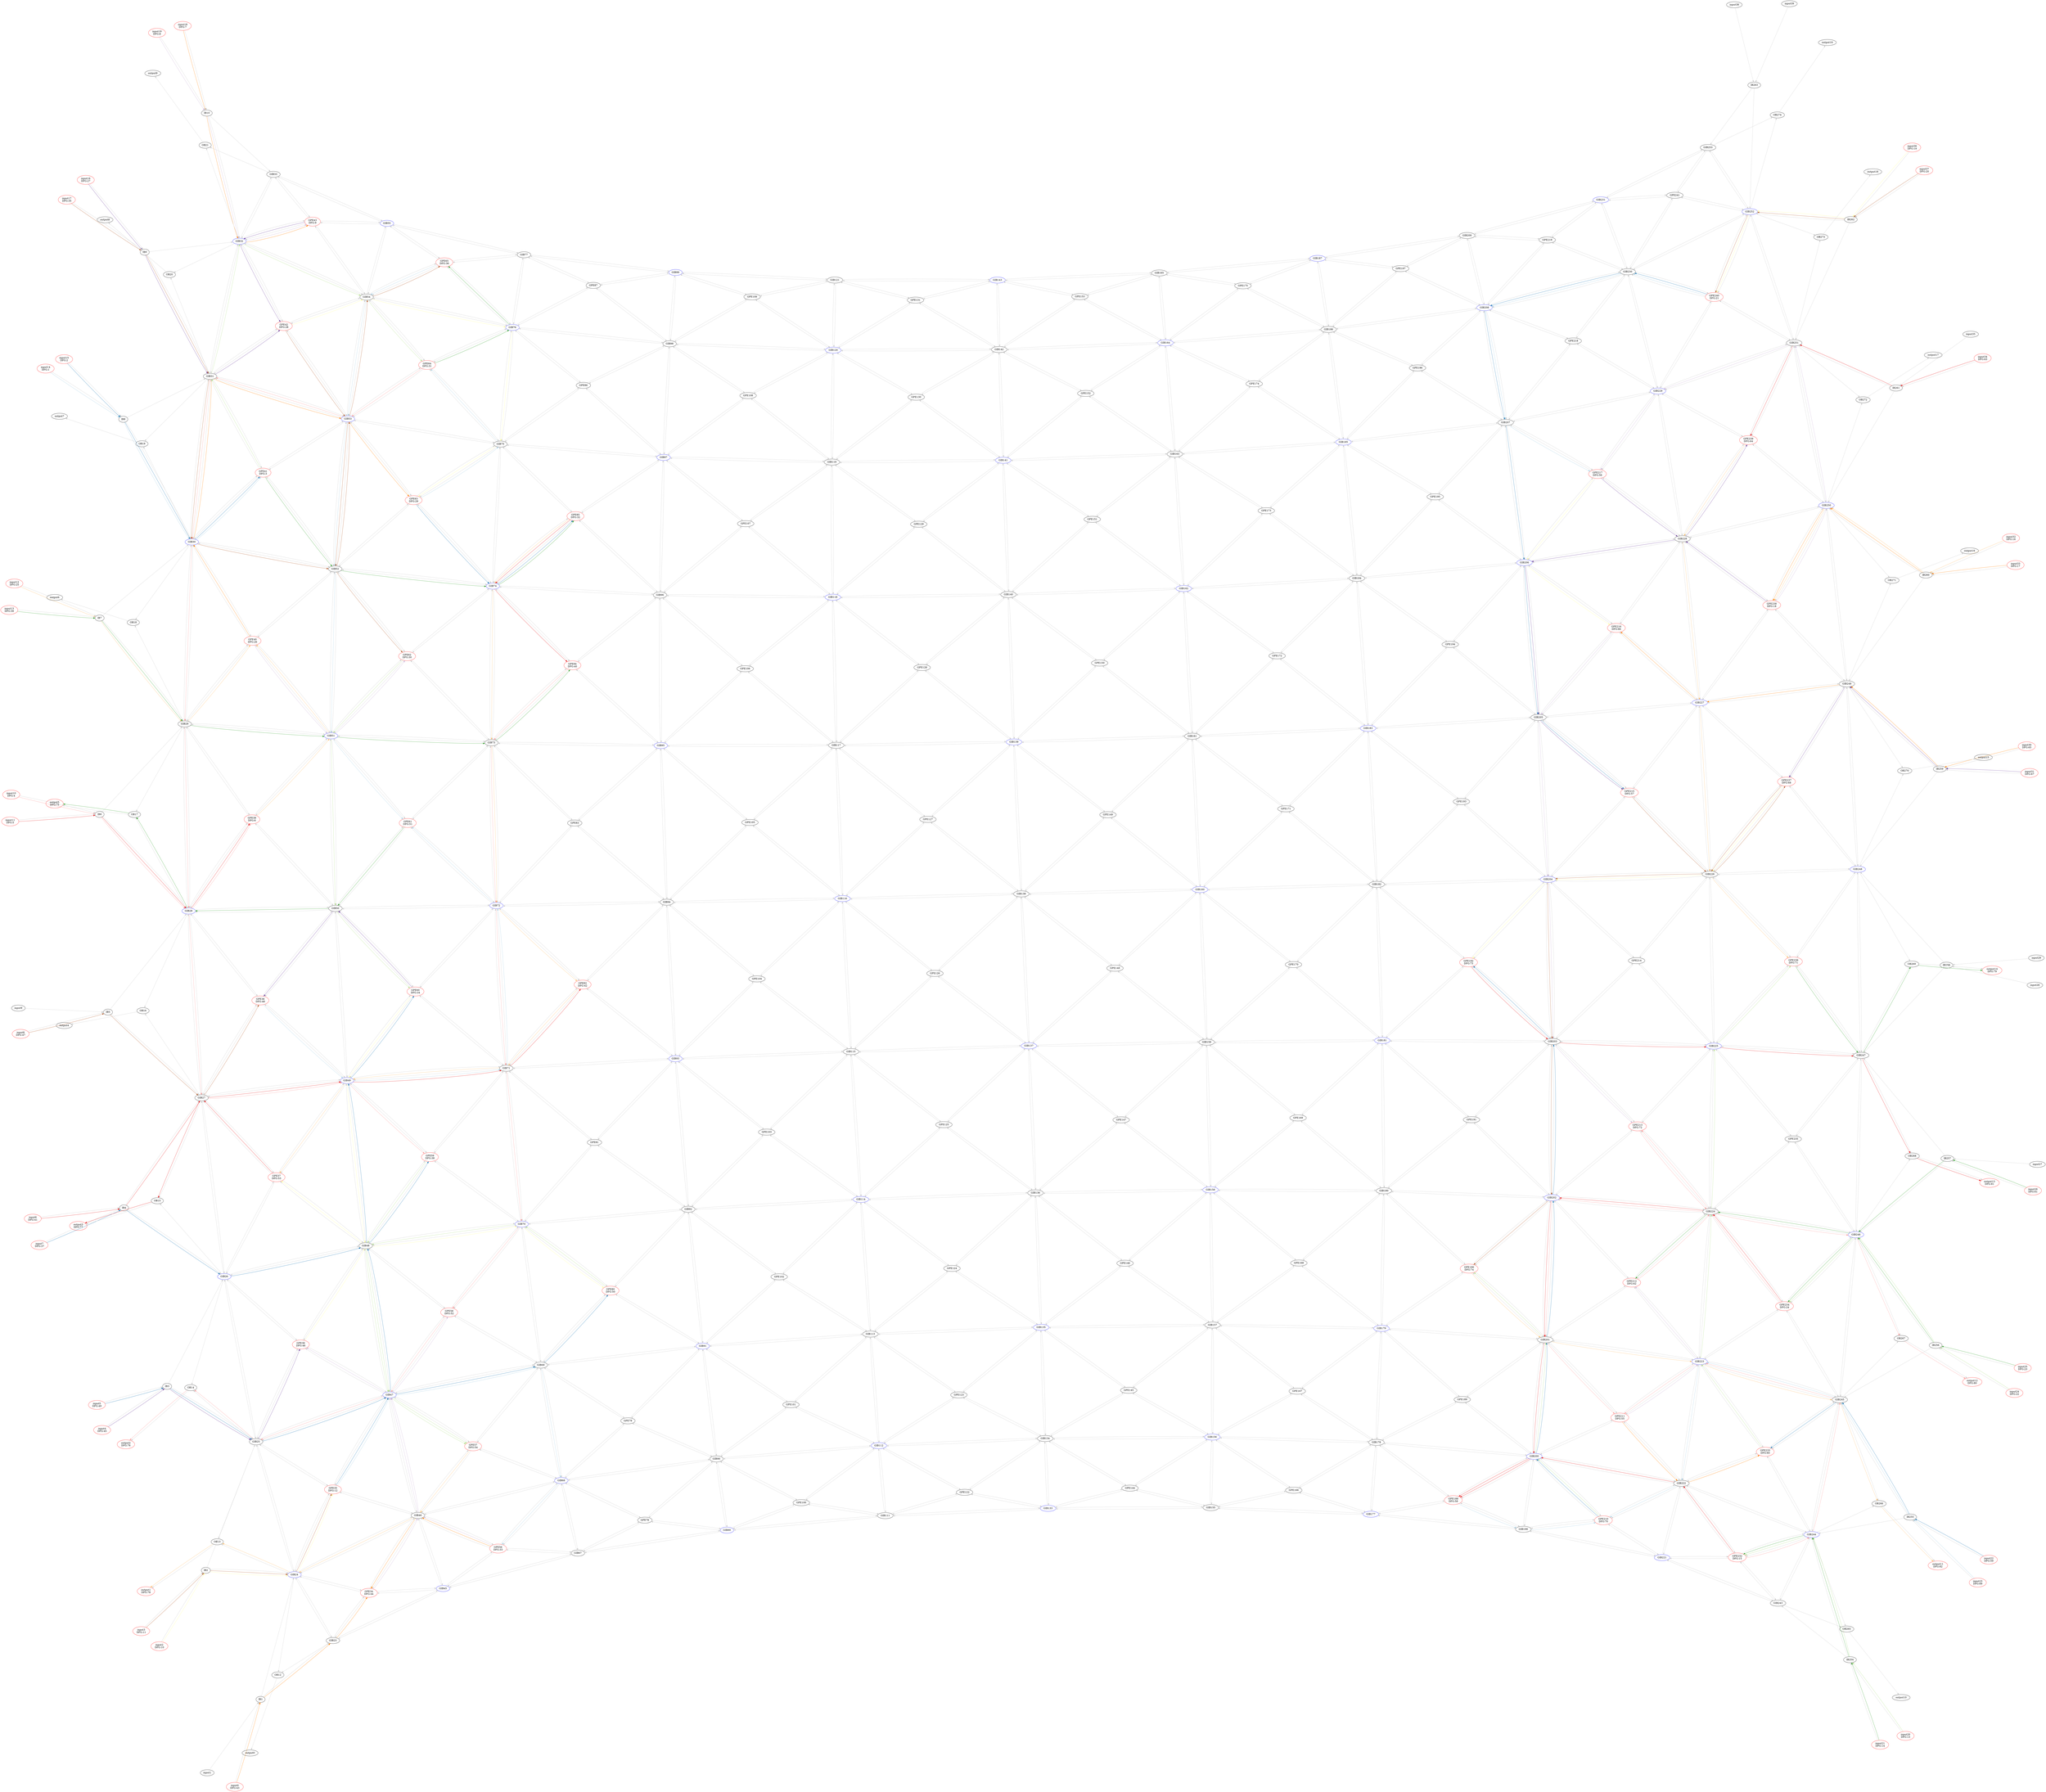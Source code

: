 Digraph G {
layout = sfdp;
overlap = scale;
input14[label = "input14\nDFG:1", color = red];
input15[label = "input15\nDFG:2", color = red];
input10[label = "input10\nDFG:4", color = red];
input11[label = "input11\nDFG:5", color = red];
input18[label = "input18\nDFG:7", color = red];
input19[label = "input19\nDFG:8", color = red];
input2[label = "input2\nDFG:10", color = red];
input3[label = "input3\nDFG:11", color = red];
input20[label = "input20\nDFG:13", color = red];
input21[label = "input21\nDFG:14", color = red];
input32[label = "input32\nDFG:16", color = red];
input33[label = "input33\nDFG:17", color = red];
input36[label = "input36\nDFG:19", color = red];
input37[label = "input37\nDFG:20", color = red];
input24[label = "input24\nDFG:22", color = red];
input25[label = "input25\nDFG:23", color = red];
input12[label = "input12\nDFG:25", color = red];
input16[label = "input16\nDFG:27", color = red];
input17[label = "input17\nDFG:35", color = red];
input7[label = "input7\nDFG:37", color = red];
input13[label = "input13\nDFG:39", color = red];
input6[label = "input6\nDFG:41", color = red];
input0[label = "input0\nDFG:43", color = red];
input4[label = "input4\nDFG:45", color = red];
input8[label = "input8\nDFG:47", color = red];
input5[label = "input5\nDFG:49", color = red];
input22[label = "input22\nDFG:59", color = red];
input26[label = "input26\nDFG:61", color = red];
input34[label = "input34\nDFG:63", color = red];
input30[label = "input30\nDFG:65", color = red];
input31[label = "input31\nDFG:67", color = red];
input23[label = "input23\nDFG:69", color = red];
input1;
input9;
input27;
input28;
input29;
input35;
input38;
input39;
output5[label = "output5\nDFG:75", color = red];
output2[label = "output2\nDFG:76", color = red];
output3[label = "output3\nDFG:77", color = red];
output1[label = "output1\nDFG:78", color = red];
output14[label = "output14\nDFG:79", color = red];
output12[label = "output12\nDFG:80", color = red];
output13[label = "output13\nDFG:81", color = red];
output11[label = "output11\nDFG:82", color = red];
output0;
OB12->output0[color = gray80];
OB13->output1[color = gray80];
OB14->output2[color = gray80];
OB15->output3[color = gray80];
output4;
OB16->output4[color = gray80];
OB17->output5[color = gray80];
output6;
OB18->output6[color = gray80];
output7;
OB19->output7[color = gray80];
output8;
OB20->output8[color = gray80];
output9;
OB21->output9[color = gray80];
output10;
OB265->output10[color = gray80];
OB266->output11[color = gray80];
OB267->output12[color = gray80];
OB268->output13[color = gray80];
OB269->output14[color = gray80];
output15;
OB270->output15[color = gray80];
output16;
OB271->output16[color = gray80];
output17;
OB272->output17[color = gray80];
output18;
OB273->output18[color = gray80];
output19;
OB274->output19[color = gray80];
IB1[label = "IB1", color = black];
input0->IB1[color = gray80];
input1->IB1[color = gray80];
IB2[label = "IB2", color = black];
input2->IB2[color = gray80];
input3->IB2[color = gray80];
IB3[label = "IB3", color = black];
input4->IB3[color = gray80];
input5->IB3[color = gray80];
IB4[label = "IB4", color = black];
input6->IB4[color = gray80];
input7->IB4[color = gray80];
IB5[label = "IB5", color = black];
input8->IB5[color = gray80];
input9->IB5[color = gray80];
IB6[label = "IB6", color = black];
input10->IB6[color = gray80];
input11->IB6[color = gray80];
IB7[label = "IB7", color = black];
input12->IB7[color = gray80];
input13->IB7[color = gray80];
IB8[label = "IB8", color = black];
input14->IB8[color = gray80];
input15->IB8[color = gray80];
IB9[label = "IB9", color = black];
input16->IB9[color = gray80];
input17->IB9[color = gray80];
IB10[label = "IB10", color = black];
input18->IB10[color = gray80];
input19->IB10[color = gray80];
OB12[label = "OB12", color = black];
GIB23->OB12[color = gray80];
GIB24->OB12[color = gray80];
OB13[label = "OB13", color = black];
GIB24->OB13[color = gray80];
GIB25->OB13[color = gray80];
OB14[label = "OB14", color = black];
GIB25->OB14[color = gray80];
GIB26->OB14[color = gray80];
OB15[label = "OB15", color = black];
GIB26->OB15[color = gray80];
GIB27->OB15[color = gray80];
OB16[label = "OB16", color = black];
GIB27->OB16[color = gray80];
GIB28->OB16[color = gray80];
OB17[label = "OB17", color = black];
GIB28->OB17[color = gray80];
GIB29->OB17[color = gray80];
OB18[label = "OB18", color = black];
GIB29->OB18[color = gray80];
GIB30->OB18[color = gray80];
OB19[label = "OB19", color = black];
GIB30->OB19[color = gray80];
GIB31->OB19[color = gray80];
OB20[label = "OB20", color = black];
GIB31->OB20[color = gray80];
GIB32->OB20[color = gray80];
OB21[label = "OB21", color = black];
GIB32->OB21[color = gray80];
GIB33->OB21[color = gray80];
GIB23[label = "GIB23", color = black];
IB1->GIB23[color = gray80];
GIB24->GIB23[color = gray80];
GPE34->GIB23[color = gray80];
GIB45->GIB23[color = gray80];
GIB24[label = "GIB24", color = blue];
IB1->GIB24[color = gray80];
IB2->GIB24[color = gray80];
GIB23->GIB24[color = gray80];
GIB25->GIB24[color = gray80];
GPE34->GIB24[color = gray80];
GPE35->GIB24[color = gray80];
GIB46->GIB24[color = gray80];
GIB25[label = "GIB25", color = black];
IB2->GIB25[color = gray80];
IB3->GIB25[color = gray80];
GIB24->GIB25[color = gray80];
GIB26->GIB25[color = gray80];
GPE35->GIB25[color = gray80];
GPE36->GIB25[color = gray80];
GIB47->GIB25[color = gray80];
GIB26[label = "GIB26", color = blue];
IB3->GIB26[color = gray80];
IB4->GIB26[color = gray80];
GIB25->GIB26[color = gray80];
GIB27->GIB26[color = gray80];
GPE36->GIB26[color = gray80];
GPE37->GIB26[color = gray80];
GIB48->GIB26[color = gray80];
GIB27[label = "GIB27", color = black];
IB4->GIB27[color = gray80];
IB5->GIB27[color = gray80];
GIB26->GIB27[color = gray80];
GIB28->GIB27[color = gray80];
GPE37->GIB27[color = gray80];
GPE38->GIB27[color = gray80];
GIB49->GIB27[color = gray80];
GIB28[label = "GIB28", color = blue];
IB5->GIB28[color = gray80];
IB6->GIB28[color = gray80];
GIB27->GIB28[color = gray80];
GIB29->GIB28[color = gray80];
GPE38->GIB28[color = gray80];
GPE39->GIB28[color = gray80];
GIB50->GIB28[color = gray80];
GIB29[label = "GIB29", color = black];
IB6->GIB29[color = gray80];
IB7->GIB29[color = gray80];
GIB28->GIB29[color = gray80];
GIB30->GIB29[color = gray80];
GPE39->GIB29[color = gray80];
GPE40->GIB29[color = gray80];
GIB51->GIB29[color = gray80];
GIB30[label = "GIB30", color = blue];
IB7->GIB30[color = gray80];
IB8->GIB30[color = gray80];
GIB29->GIB30[color = gray80];
GIB31->GIB30[color = gray80];
GPE40->GIB30[color = gray80];
GPE41->GIB30[color = gray80];
GIB52->GIB30[color = gray80];
GIB31[label = "GIB31", color = black];
IB8->GIB31[color = gray80];
IB9->GIB31[color = gray80];
GIB30->GIB31[color = gray80];
GIB32->GIB31[color = gray80];
GPE41->GIB31[color = gray80];
GPE42->GIB31[color = gray80];
GIB53->GIB31[color = gray80];
GIB32[label = "GIB32", color = blue];
IB9->GIB32[color = gray80];
IB10->GIB32[color = gray80];
GIB31->GIB32[color = gray80];
GIB33->GIB32[color = gray80];
GPE42->GIB32[color = gray80];
GPE43->GIB32[color = gray80];
GIB54->GIB32[color = gray80];
GIB33[label = "GIB33", color = black];
IB10->GIB33[color = gray80];
GIB32->GIB33[color = gray80];
GPE43->GIB33[color = gray80];
GIB55->GIB33[color = gray80];
GPE34[label = "GPE34\nDFG:44", color = red];
GIB23->GPE34[color = gray80];
GIB24->GPE34[color = gray80];
GIB45->GPE34[color = gray80];
GIB46->GPE34[color = gray80];
GPE35[label = "GPE35\nDFG:12", color = red];
GIB24->GPE35[color = gray80];
GIB25->GPE35[color = gray80];
GIB46->GPE35[color = gray80];
GIB47->GPE35[color = gray80];
GPE36[label = "GPE36\nDFG:46", color = red];
GIB25->GPE36[color = gray80];
GIB26->GPE36[color = gray80];
GIB47->GPE36[color = gray80];
GIB48->GPE36[color = gray80];
GPE37[label = "GPE37\nDFG:53", color = red];
GIB26->GPE37[color = gray80];
GIB27->GPE37[color = gray80];
GIB48->GPE37[color = gray80];
GIB49->GPE37[color = gray80];
GPE38[label = "GPE38\nDFG:48", color = red];
GIB27->GPE38[color = gray80];
GIB28->GPE38[color = gray80];
GIB49->GPE38[color = gray80];
GIB50->GPE38[color = gray80];
GPE39[label = "GPE39\nDFG:6", color = red];
GIB28->GPE39[color = gray80];
GIB29->GPE39[color = gray80];
GIB50->GPE39[color = gray80];
GIB51->GPE39[color = gray80];
GPE40[label = "GPE40\nDFG:26", color = red];
GIB29->GPE40[color = gray80];
GIB30->GPE40[color = gray80];
GIB51->GPE40[color = gray80];
GIB52->GPE40[color = gray80];
GPE41[label = "GPE41\nDFG:3", color = red];
GIB30->GPE41[color = gray80];
GIB31->GPE41[color = gray80];
GIB52->GPE41[color = gray80];
GIB53->GPE41[color = gray80];
GPE42[label = "GPE42\nDFG:28", color = red];
GIB31->GPE42[color = gray80];
GIB32->GPE42[color = gray80];
GIB53->GPE42[color = gray80];
GIB54->GPE42[color = gray80];
GPE43[label = "GPE43\nDFG:9", color = red];
GIB32->GPE43[color = gray80];
GIB33->GPE43[color = gray80];
GIB54->GPE43[color = gray80];
GIB55->GPE43[color = gray80];
GIB45[label = "GIB45", color = blue];
GIB23->GIB45[color = gray80];
GPE34->GIB45[color = gray80];
GIB46->GIB45[color = gray80];
GPE56->GIB45[color = gray80];
GIB67->GIB45[color = gray80];
GIB46[label = "GIB46", color = black];
GIB24->GIB46[color = gray80];
GPE34->GIB46[color = gray80];
GPE35->GIB46[color = gray80];
GIB45->GIB46[color = gray80];
GIB47->GIB46[color = gray80];
GPE56->GIB46[color = gray80];
GPE57->GIB46[color = gray80];
GIB68->GIB46[color = gray80];
GIB47[label = "GIB47", color = blue];
GIB25->GIB47[color = gray80];
GPE35->GIB47[color = gray80];
GPE36->GIB47[color = gray80];
GIB46->GIB47[color = gray80];
GIB48->GIB47[color = gray80];
GPE57->GIB47[color = gray80];
GPE58->GIB47[color = gray80];
GIB69->GIB47[color = gray80];
GIB48[label = "GIB48", color = black];
GIB26->GIB48[color = gray80];
GPE36->GIB48[color = gray80];
GPE37->GIB48[color = gray80];
GIB47->GIB48[color = gray80];
GIB49->GIB48[color = gray80];
GPE58->GIB48[color = gray80];
GPE59->GIB48[color = gray80];
GIB70->GIB48[color = gray80];
GIB49[label = "GIB49", color = blue];
GIB27->GIB49[color = gray80];
GPE37->GIB49[color = gray80];
GPE38->GIB49[color = gray80];
GIB48->GIB49[color = gray80];
GIB50->GIB49[color = gray80];
GPE59->GIB49[color = gray80];
GPE60->GIB49[color = gray80];
GIB71->GIB49[color = gray80];
GIB50[label = "GIB50", color = black];
GIB28->GIB50[color = gray80];
GPE38->GIB50[color = gray80];
GPE39->GIB50[color = gray80];
GIB49->GIB50[color = gray80];
GIB51->GIB50[color = gray80];
GPE60->GIB50[color = gray80];
GPE61->GIB50[color = gray80];
GIB72->GIB50[color = gray80];
GIB51[label = "GIB51", color = blue];
GIB29->GIB51[color = gray80];
GPE39->GIB51[color = gray80];
GPE40->GIB51[color = gray80];
GIB50->GIB51[color = gray80];
GIB52->GIB51[color = gray80];
GPE61->GIB51[color = gray80];
GPE62->GIB51[color = gray80];
GIB73->GIB51[color = gray80];
GIB52[label = "GIB52", color = black];
GIB30->GIB52[color = gray80];
GPE40->GIB52[color = gray80];
GPE41->GIB52[color = gray80];
GIB51->GIB52[color = gray80];
GIB53->GIB52[color = gray80];
GPE62->GIB52[color = gray80];
GPE63->GIB52[color = gray80];
GIB74->GIB52[color = gray80];
GIB53[label = "GIB53", color = blue];
GIB31->GIB53[color = gray80];
GPE41->GIB53[color = gray80];
GPE42->GIB53[color = gray80];
GIB52->GIB53[color = gray80];
GIB54->GIB53[color = gray80];
GPE63->GIB53[color = gray80];
GPE64->GIB53[color = gray80];
GIB75->GIB53[color = gray80];
GIB54[label = "GIB54", color = black];
GIB32->GIB54[color = gray80];
GPE42->GIB54[color = gray80];
GPE43->GIB54[color = gray80];
GIB53->GIB54[color = gray80];
GIB55->GIB54[color = gray80];
GPE64->GIB54[color = gray80];
GPE65->GIB54[color = gray80];
GIB76->GIB54[color = gray80];
GIB55[label = "GIB55", color = blue];
GIB33->GIB55[color = gray80];
GPE43->GIB55[color = gray80];
GIB54->GIB55[color = gray80];
GPE65->GIB55[color = gray80];
GIB77->GIB55[color = gray80];
GPE56[label = "GPE56\nDFG:33", color = red];
GIB45->GPE56[color = gray80];
GIB46->GPE56[color = gray80];
GIB67->GPE56[color = gray80];
GIB68->GPE56[color = gray80];
GPE57[label = "GPE57\nDFG:54", color = red];
GIB46->GPE57[color = gray80];
GIB47->GPE57[color = gray80];
GIB68->GPE57[color = gray80];
GIB69->GPE57[color = gray80];
GPE58[label = "GPE58\nDFG:52", color = red];
GIB47->GPE58[color = gray80];
GIB48->GPE58[color = gray80];
GIB69->GPE58[color = gray80];
GIB70->GPE58[color = gray80];
GPE59[label = "GPE59\nDFG:38", color = red];
GIB48->GPE59[color = gray80];
GIB49->GPE59[color = gray80];
GIB70->GPE59[color = gray80];
GIB71->GPE59[color = gray80];
GPE60[label = "GPE60\nDFG:34", color = red];
GIB49->GPE60[color = gray80];
GIB50->GPE60[color = gray80];
GIB71->GPE60[color = gray80];
GIB72->GPE60[color = gray80];
GPE61[label = "GPE61\nDFG:51", color = red];
GIB50->GPE61[color = gray80];
GIB51->GPE61[color = gray80];
GIB72->GPE61[color = gray80];
GIB73->GPE61[color = gray80];
GPE62[label = "GPE62\nDFG:30", color = red];
GIB51->GPE62[color = gray80];
GIB52->GPE62[color = gray80];
GIB73->GPE62[color = gray80];
GIB74->GPE62[color = gray80];
GPE63[label = "GPE63\nDFG:29", color = red];
GIB52->GPE63[color = gray80];
GIB53->GPE63[color = gray80];
GIB74->GPE63[color = gray80];
GIB75->GPE63[color = gray80];
GPE64[label = "GPE64\nDFG:31", color = red];
GIB53->GPE64[color = gray80];
GIB54->GPE64[color = gray80];
GIB75->GPE64[color = gray80];
GIB76->GPE64[color = gray80];
GPE65[label = "GPE65\nDFG:36", color = red];
GIB54->GPE65[color = gray80];
GIB55->GPE65[color = gray80];
GIB76->GPE65[color = gray80];
GIB77->GPE65[color = gray80];
GIB67[label = "GIB67", color = black];
GIB45->GIB67[color = gray80];
GPE56->GIB67[color = gray80];
GIB68->GIB67[color = gray80];
GPE78->GIB67[color = gray80];
GIB89->GIB67[color = gray80];
GIB68[label = "GIB68", color = blue];
GIB46->GIB68[color = gray80];
GPE56->GIB68[color = gray80];
GPE57->GIB68[color = gray80];
GIB67->GIB68[color = gray80];
GIB69->GIB68[color = gray80];
GPE78->GIB68[color = gray80];
GPE79->GIB68[color = gray80];
GIB90->GIB68[color = gray80];
GIB69[label = "GIB69", color = black];
GIB47->GIB69[color = gray80];
GPE57->GIB69[color = gray80];
GPE58->GIB69[color = gray80];
GIB68->GIB69[color = gray80];
GIB70->GIB69[color = gray80];
GPE79->GIB69[color = gray80];
GPE80->GIB69[color = gray80];
GIB91->GIB69[color = gray80];
GIB70[label = "GIB70", color = blue];
GIB48->GIB70[color = gray80];
GPE58->GIB70[color = gray80];
GPE59->GIB70[color = gray80];
GIB69->GIB70[color = gray80];
GIB71->GIB70[color = gray80];
GPE80->GIB70[color = gray80];
GPE81->GIB70[color = gray80];
GIB92->GIB70[color = gray80];
GIB71[label = "GIB71", color = black];
GIB49->GIB71[color = gray80];
GPE59->GIB71[color = gray80];
GPE60->GIB71[color = gray80];
GIB70->GIB71[color = gray80];
GIB72->GIB71[color = gray80];
GPE81->GIB71[color = gray80];
GPE82->GIB71[color = gray80];
GIB93->GIB71[color = gray80];
GIB72[label = "GIB72", color = blue];
GIB50->GIB72[color = gray80];
GPE60->GIB72[color = gray80];
GPE61->GIB72[color = gray80];
GIB71->GIB72[color = gray80];
GIB73->GIB72[color = gray80];
GPE82->GIB72[color = gray80];
GPE83->GIB72[color = gray80];
GIB94->GIB72[color = gray80];
GIB73[label = "GIB73", color = black];
GIB51->GIB73[color = gray80];
GPE61->GIB73[color = gray80];
GPE62->GIB73[color = gray80];
GIB72->GIB73[color = gray80];
GIB74->GIB73[color = gray80];
GPE83->GIB73[color = gray80];
GPE84->GIB73[color = gray80];
GIB95->GIB73[color = gray80];
GIB74[label = "GIB74", color = blue];
GIB52->GIB74[color = gray80];
GPE62->GIB74[color = gray80];
GPE63->GIB74[color = gray80];
GIB73->GIB74[color = gray80];
GIB75->GIB74[color = gray80];
GPE84->GIB74[color = gray80];
GPE85->GIB74[color = gray80];
GIB96->GIB74[color = gray80];
GIB75[label = "GIB75", color = black];
GIB53->GIB75[color = gray80];
GPE63->GIB75[color = gray80];
GPE64->GIB75[color = gray80];
GIB74->GIB75[color = gray80];
GIB76->GIB75[color = gray80];
GPE85->GIB75[color = gray80];
GPE86->GIB75[color = gray80];
GIB97->GIB75[color = gray80];
GIB76[label = "GIB76", color = blue];
GIB54->GIB76[color = gray80];
GPE64->GIB76[color = gray80];
GPE65->GIB76[color = gray80];
GIB75->GIB76[color = gray80];
GIB77->GIB76[color = gray80];
GPE86->GIB76[color = gray80];
GPE87->GIB76[color = gray80];
GIB98->GIB76[color = gray80];
GIB77[label = "GIB77", color = black];
GIB55->GIB77[color = gray80];
GPE65->GIB77[color = gray80];
GIB76->GIB77[color = gray80];
GPE87->GIB77[color = gray80];
GIB99->GIB77[color = gray80];
GPE78[label = "GPE78", color = black];
GIB67->GPE78[color = gray80];
GIB68->GPE78[color = gray80];
GIB89->GPE78[color = gray80];
GIB90->GPE78[color = gray80];
GPE79[label = "GPE79", color = black];
GIB68->GPE79[color = gray80];
GIB69->GPE79[color = gray80];
GIB90->GPE79[color = gray80];
GIB91->GPE79[color = gray80];
GPE80[label = "GPE80\nDFG:50", color = red];
GIB69->GPE80[color = gray80];
GIB70->GPE80[color = gray80];
GIB91->GPE80[color = gray80];
GIB92->GPE80[color = gray80];
GPE81[label = "GPE81", color = black];
GIB70->GPE81[color = gray80];
GIB71->GPE81[color = gray80];
GIB92->GPE81[color = gray80];
GIB93->GPE81[color = gray80];
GPE82[label = "GPE82\nDFG:42", color = red];
GIB71->GPE82[color = gray80];
GIB72->GPE82[color = gray80];
GIB93->GPE82[color = gray80];
GIB94->GPE82[color = gray80];
GPE83[label = "GPE83", color = black];
GIB72->GPE83[color = gray80];
GIB73->GPE83[color = gray80];
GIB94->GPE83[color = gray80];
GIB95->GPE83[color = gray80];
GPE84[label = "GPE84\nDFG:40", color = red];
GIB73->GPE84[color = gray80];
GIB74->GPE84[color = gray80];
GIB95->GPE84[color = gray80];
GIB96->GPE84[color = gray80];
GPE85[label = "GPE85\nDFG:32", color = red];
GIB74->GPE85[color = gray80];
GIB75->GPE85[color = gray80];
GIB96->GPE85[color = gray80];
GIB97->GPE85[color = gray80];
GPE86[label = "GPE86", color = black];
GIB75->GPE86[color = gray80];
GIB76->GPE86[color = gray80];
GIB97->GPE86[color = gray80];
GIB98->GPE86[color = gray80];
GPE87[label = "GPE87", color = black];
GIB76->GPE87[color = gray80];
GIB77->GPE87[color = gray80];
GIB98->GPE87[color = gray80];
GIB99->GPE87[color = gray80];
GIB89[label = "GIB89", color = blue];
GIB67->GIB89[color = gray80];
GPE78->GIB89[color = gray80];
GIB90->GIB89[color = gray80];
GPE100->GIB89[color = gray80];
GIB111->GIB89[color = gray80];
GIB90[label = "GIB90", color = black];
GIB68->GIB90[color = gray80];
GPE78->GIB90[color = gray80];
GPE79->GIB90[color = gray80];
GIB89->GIB90[color = gray80];
GIB91->GIB90[color = gray80];
GPE100->GIB90[color = gray80];
GPE101->GIB90[color = gray80];
GIB112->GIB90[color = gray80];
GIB91[label = "GIB91", color = blue];
GIB69->GIB91[color = gray80];
GPE79->GIB91[color = gray80];
GPE80->GIB91[color = gray80];
GIB90->GIB91[color = gray80];
GIB92->GIB91[color = gray80];
GPE101->GIB91[color = gray80];
GPE102->GIB91[color = gray80];
GIB113->GIB91[color = gray80];
GIB92[label = "GIB92", color = black];
GIB70->GIB92[color = gray80];
GPE80->GIB92[color = gray80];
GPE81->GIB92[color = gray80];
GIB91->GIB92[color = gray80];
GIB93->GIB92[color = gray80];
GPE102->GIB92[color = gray80];
GPE103->GIB92[color = gray80];
GIB114->GIB92[color = gray80];
GIB93[label = "GIB93", color = blue];
GIB71->GIB93[color = gray80];
GPE81->GIB93[color = gray80];
GPE82->GIB93[color = gray80];
GIB92->GIB93[color = gray80];
GIB94->GIB93[color = gray80];
GPE103->GIB93[color = gray80];
GPE104->GIB93[color = gray80];
GIB115->GIB93[color = gray80];
GIB94[label = "GIB94", color = black];
GIB72->GIB94[color = gray80];
GPE82->GIB94[color = gray80];
GPE83->GIB94[color = gray80];
GIB93->GIB94[color = gray80];
GIB95->GIB94[color = gray80];
GPE104->GIB94[color = gray80];
GPE105->GIB94[color = gray80];
GIB116->GIB94[color = gray80];
GIB95[label = "GIB95", color = blue];
GIB73->GIB95[color = gray80];
GPE83->GIB95[color = gray80];
GPE84->GIB95[color = gray80];
GIB94->GIB95[color = gray80];
GIB96->GIB95[color = gray80];
GPE105->GIB95[color = gray80];
GPE106->GIB95[color = gray80];
GIB117->GIB95[color = gray80];
GIB96[label = "GIB96", color = black];
GIB74->GIB96[color = gray80];
GPE84->GIB96[color = gray80];
GPE85->GIB96[color = gray80];
GIB95->GIB96[color = gray80];
GIB97->GIB96[color = gray80];
GPE106->GIB96[color = gray80];
GPE107->GIB96[color = gray80];
GIB118->GIB96[color = gray80];
GIB97[label = "GIB97", color = blue];
GIB75->GIB97[color = gray80];
GPE85->GIB97[color = gray80];
GPE86->GIB97[color = gray80];
GIB96->GIB97[color = gray80];
GIB98->GIB97[color = gray80];
GPE107->GIB97[color = gray80];
GPE108->GIB97[color = gray80];
GIB119->GIB97[color = gray80];
GIB98[label = "GIB98", color = black];
GIB76->GIB98[color = gray80];
GPE86->GIB98[color = gray80];
GPE87->GIB98[color = gray80];
GIB97->GIB98[color = gray80];
GIB99->GIB98[color = gray80];
GPE108->GIB98[color = gray80];
GPE109->GIB98[color = gray80];
GIB120->GIB98[color = gray80];
GIB99[label = "GIB99", color = blue];
GIB77->GIB99[color = gray80];
GPE87->GIB99[color = gray80];
GIB98->GIB99[color = gray80];
GPE109->GIB99[color = gray80];
GIB121->GIB99[color = gray80];
GPE100[label = "GPE100", color = black];
GIB89->GPE100[color = gray80];
GIB90->GPE100[color = gray80];
GIB111->GPE100[color = gray80];
GIB112->GPE100[color = gray80];
GPE101[label = "GPE101", color = black];
GIB90->GPE101[color = gray80];
GIB91->GPE101[color = gray80];
GIB112->GPE101[color = gray80];
GIB113->GPE101[color = gray80];
GPE102[label = "GPE102", color = black];
GIB91->GPE102[color = gray80];
GIB92->GPE102[color = gray80];
GIB113->GPE102[color = gray80];
GIB114->GPE102[color = gray80];
GPE103[label = "GPE103", color = black];
GIB92->GPE103[color = gray80];
GIB93->GPE103[color = gray80];
GIB114->GPE103[color = gray80];
GIB115->GPE103[color = gray80];
GPE104[label = "GPE104", color = black];
GIB93->GPE104[color = gray80];
GIB94->GPE104[color = gray80];
GIB115->GPE104[color = gray80];
GIB116->GPE104[color = gray80];
GPE105[label = "GPE105", color = black];
GIB94->GPE105[color = gray80];
GIB95->GPE105[color = gray80];
GIB116->GPE105[color = gray80];
GIB117->GPE105[color = gray80];
GPE106[label = "GPE106", color = black];
GIB95->GPE106[color = gray80];
GIB96->GPE106[color = gray80];
GIB117->GPE106[color = gray80];
GIB118->GPE106[color = gray80];
GPE107[label = "GPE107", color = black];
GIB96->GPE107[color = gray80];
GIB97->GPE107[color = gray80];
GIB118->GPE107[color = gray80];
GIB119->GPE107[color = gray80];
GPE108[label = "GPE108", color = black];
GIB97->GPE108[color = gray80];
GIB98->GPE108[color = gray80];
GIB119->GPE108[color = gray80];
GIB120->GPE108[color = gray80];
GPE109[label = "GPE109", color = black];
GIB98->GPE109[color = gray80];
GIB99->GPE109[color = gray80];
GIB120->GPE109[color = gray80];
GIB121->GPE109[color = gray80];
GIB111[label = "GIB111", color = black];
GIB89->GIB111[color = gray80];
GPE100->GIB111[color = gray80];
GIB112->GIB111[color = gray80];
GPE122->GIB111[color = gray80];
GIB133->GIB111[color = gray80];
GIB112[label = "GIB112", color = blue];
GIB90->GIB112[color = gray80];
GPE100->GIB112[color = gray80];
GPE101->GIB112[color = gray80];
GIB111->GIB112[color = gray80];
GIB113->GIB112[color = gray80];
GPE122->GIB112[color = gray80];
GPE123->GIB112[color = gray80];
GIB134->GIB112[color = gray80];
GIB113[label = "GIB113", color = black];
GIB91->GIB113[color = gray80];
GPE101->GIB113[color = gray80];
GPE102->GIB113[color = gray80];
GIB112->GIB113[color = gray80];
GIB114->GIB113[color = gray80];
GPE123->GIB113[color = gray80];
GPE124->GIB113[color = gray80];
GIB135->GIB113[color = gray80];
GIB114[label = "GIB114", color = blue];
GIB92->GIB114[color = gray80];
GPE102->GIB114[color = gray80];
GPE103->GIB114[color = gray80];
GIB113->GIB114[color = gray80];
GIB115->GIB114[color = gray80];
GPE124->GIB114[color = gray80];
GPE125->GIB114[color = gray80];
GIB136->GIB114[color = gray80];
GIB115[label = "GIB115", color = black];
GIB93->GIB115[color = gray80];
GPE103->GIB115[color = gray80];
GPE104->GIB115[color = gray80];
GIB114->GIB115[color = gray80];
GIB116->GIB115[color = gray80];
GPE125->GIB115[color = gray80];
GPE126->GIB115[color = gray80];
GIB137->GIB115[color = gray80];
GIB116[label = "GIB116", color = blue];
GIB94->GIB116[color = gray80];
GPE104->GIB116[color = gray80];
GPE105->GIB116[color = gray80];
GIB115->GIB116[color = gray80];
GIB117->GIB116[color = gray80];
GPE126->GIB116[color = gray80];
GPE127->GIB116[color = gray80];
GIB138->GIB116[color = gray80];
GIB117[label = "GIB117", color = black];
GIB95->GIB117[color = gray80];
GPE105->GIB117[color = gray80];
GPE106->GIB117[color = gray80];
GIB116->GIB117[color = gray80];
GIB118->GIB117[color = gray80];
GPE127->GIB117[color = gray80];
GPE128->GIB117[color = gray80];
GIB139->GIB117[color = gray80];
GIB118[label = "GIB118", color = blue];
GIB96->GIB118[color = gray80];
GPE106->GIB118[color = gray80];
GPE107->GIB118[color = gray80];
GIB117->GIB118[color = gray80];
GIB119->GIB118[color = gray80];
GPE128->GIB118[color = gray80];
GPE129->GIB118[color = gray80];
GIB140->GIB118[color = gray80];
GIB119[label = "GIB119", color = black];
GIB97->GIB119[color = gray80];
GPE107->GIB119[color = gray80];
GPE108->GIB119[color = gray80];
GIB118->GIB119[color = gray80];
GIB120->GIB119[color = gray80];
GPE129->GIB119[color = gray80];
GPE130->GIB119[color = gray80];
GIB141->GIB119[color = gray80];
GIB120[label = "GIB120", color = blue];
GIB98->GIB120[color = gray80];
GPE108->GIB120[color = gray80];
GPE109->GIB120[color = gray80];
GIB119->GIB120[color = gray80];
GIB121->GIB120[color = gray80];
GPE130->GIB120[color = gray80];
GPE131->GIB120[color = gray80];
GIB142->GIB120[color = gray80];
GIB121[label = "GIB121", color = black];
GIB99->GIB121[color = gray80];
GPE109->GIB121[color = gray80];
GIB120->GIB121[color = gray80];
GPE131->GIB121[color = gray80];
GIB143->GIB121[color = gray80];
GPE122[label = "GPE122", color = black];
GIB111->GPE122[color = gray80];
GIB112->GPE122[color = gray80];
GIB133->GPE122[color = gray80];
GIB134->GPE122[color = gray80];
GPE123[label = "GPE123", color = black];
GIB112->GPE123[color = gray80];
GIB113->GPE123[color = gray80];
GIB134->GPE123[color = gray80];
GIB135->GPE123[color = gray80];
GPE124[label = "GPE124", color = black];
GIB113->GPE124[color = gray80];
GIB114->GPE124[color = gray80];
GIB135->GPE124[color = gray80];
GIB136->GPE124[color = gray80];
GPE125[label = "GPE125", color = black];
GIB114->GPE125[color = gray80];
GIB115->GPE125[color = gray80];
GIB136->GPE125[color = gray80];
GIB137->GPE125[color = gray80];
GPE126[label = "GPE126", color = black];
GIB115->GPE126[color = gray80];
GIB116->GPE126[color = gray80];
GIB137->GPE126[color = gray80];
GIB138->GPE126[color = gray80];
GPE127[label = "GPE127", color = black];
GIB116->GPE127[color = gray80];
GIB117->GPE127[color = gray80];
GIB138->GPE127[color = gray80];
GIB139->GPE127[color = gray80];
GPE128[label = "GPE128", color = black];
GIB117->GPE128[color = gray80];
GIB118->GPE128[color = gray80];
GIB139->GPE128[color = gray80];
GIB140->GPE128[color = gray80];
GPE129[label = "GPE129", color = black];
GIB118->GPE129[color = gray80];
GIB119->GPE129[color = gray80];
GIB140->GPE129[color = gray80];
GIB141->GPE129[color = gray80];
GPE130[label = "GPE130", color = black];
GIB119->GPE130[color = gray80];
GIB120->GPE130[color = gray80];
GIB141->GPE130[color = gray80];
GIB142->GPE130[color = gray80];
GPE131[label = "GPE131", color = black];
GIB120->GPE131[color = gray80];
GIB121->GPE131[color = gray80];
GIB142->GPE131[color = gray80];
GIB143->GPE131[color = gray80];
GIB133[label = "GIB133", color = blue];
GIB111->GIB133[color = gray80];
GPE122->GIB133[color = gray80];
GIB134->GIB133[color = gray80];
GPE144->GIB133[color = gray80];
GIB155->GIB133[color = gray80];
GIB134[label = "GIB134", color = black];
GIB112->GIB134[color = gray80];
GPE122->GIB134[color = gray80];
GPE123->GIB134[color = gray80];
GIB133->GIB134[color = gray80];
GIB135->GIB134[color = gray80];
GPE144->GIB134[color = gray80];
GPE145->GIB134[color = gray80];
GIB156->GIB134[color = gray80];
GIB135[label = "GIB135", color = blue];
GIB113->GIB135[color = gray80];
GPE123->GIB135[color = gray80];
GPE124->GIB135[color = gray80];
GIB134->GIB135[color = gray80];
GIB136->GIB135[color = gray80];
GPE145->GIB135[color = gray80];
GPE146->GIB135[color = gray80];
GIB157->GIB135[color = gray80];
GIB136[label = "GIB136", color = black];
GIB114->GIB136[color = gray80];
GPE124->GIB136[color = gray80];
GPE125->GIB136[color = gray80];
GIB135->GIB136[color = gray80];
GIB137->GIB136[color = gray80];
GPE146->GIB136[color = gray80];
GPE147->GIB136[color = gray80];
GIB158->GIB136[color = gray80];
GIB137[label = "GIB137", color = blue];
GIB115->GIB137[color = gray80];
GPE125->GIB137[color = gray80];
GPE126->GIB137[color = gray80];
GIB136->GIB137[color = gray80];
GIB138->GIB137[color = gray80];
GPE147->GIB137[color = gray80];
GPE148->GIB137[color = gray80];
GIB159->GIB137[color = gray80];
GIB138[label = "GIB138", color = black];
GIB116->GIB138[color = gray80];
GPE126->GIB138[color = gray80];
GPE127->GIB138[color = gray80];
GIB137->GIB138[color = gray80];
GIB139->GIB138[color = gray80];
GPE148->GIB138[color = gray80];
GPE149->GIB138[color = gray80];
GIB160->GIB138[color = gray80];
GIB139[label = "GIB139", color = blue];
GIB117->GIB139[color = gray80];
GPE127->GIB139[color = gray80];
GPE128->GIB139[color = gray80];
GIB138->GIB139[color = gray80];
GIB140->GIB139[color = gray80];
GPE149->GIB139[color = gray80];
GPE150->GIB139[color = gray80];
GIB161->GIB139[color = gray80];
GIB140[label = "GIB140", color = black];
GIB118->GIB140[color = gray80];
GPE128->GIB140[color = gray80];
GPE129->GIB140[color = gray80];
GIB139->GIB140[color = gray80];
GIB141->GIB140[color = gray80];
GPE150->GIB140[color = gray80];
GPE151->GIB140[color = gray80];
GIB162->GIB140[color = gray80];
GIB141[label = "GIB141", color = blue];
GIB119->GIB141[color = gray80];
GPE129->GIB141[color = gray80];
GPE130->GIB141[color = gray80];
GIB140->GIB141[color = gray80];
GIB142->GIB141[color = gray80];
GPE151->GIB141[color = gray80];
GPE152->GIB141[color = gray80];
GIB163->GIB141[color = gray80];
GIB142[label = "GIB142", color = black];
GIB120->GIB142[color = gray80];
GPE130->GIB142[color = gray80];
GPE131->GIB142[color = gray80];
GIB141->GIB142[color = gray80];
GIB143->GIB142[color = gray80];
GPE152->GIB142[color = gray80];
GPE153->GIB142[color = gray80];
GIB164->GIB142[color = gray80];
GIB143[label = "GIB143", color = blue];
GIB121->GIB143[color = gray80];
GPE131->GIB143[color = gray80];
GIB142->GIB143[color = gray80];
GPE153->GIB143[color = gray80];
GIB165->GIB143[color = gray80];
GPE144[label = "GPE144", color = black];
GIB133->GPE144[color = gray80];
GIB134->GPE144[color = gray80];
GIB155->GPE144[color = gray80];
GIB156->GPE144[color = gray80];
GPE145[label = "GPE145", color = black];
GIB134->GPE145[color = gray80];
GIB135->GPE145[color = gray80];
GIB156->GPE145[color = gray80];
GIB157->GPE145[color = gray80];
GPE146[label = "GPE146", color = black];
GIB135->GPE146[color = gray80];
GIB136->GPE146[color = gray80];
GIB157->GPE146[color = gray80];
GIB158->GPE146[color = gray80];
GPE147[label = "GPE147", color = black];
GIB136->GPE147[color = gray80];
GIB137->GPE147[color = gray80];
GIB158->GPE147[color = gray80];
GIB159->GPE147[color = gray80];
GPE148[label = "GPE148", color = black];
GIB137->GPE148[color = gray80];
GIB138->GPE148[color = gray80];
GIB159->GPE148[color = gray80];
GIB160->GPE148[color = gray80];
GPE149[label = "GPE149", color = black];
GIB138->GPE149[color = gray80];
GIB139->GPE149[color = gray80];
GIB160->GPE149[color = gray80];
GIB161->GPE149[color = gray80];
GPE150[label = "GPE150", color = black];
GIB139->GPE150[color = gray80];
GIB140->GPE150[color = gray80];
GIB161->GPE150[color = gray80];
GIB162->GPE150[color = gray80];
GPE151[label = "GPE151", color = black];
GIB140->GPE151[color = gray80];
GIB141->GPE151[color = gray80];
GIB162->GPE151[color = gray80];
GIB163->GPE151[color = gray80];
GPE152[label = "GPE152", color = black];
GIB141->GPE152[color = gray80];
GIB142->GPE152[color = gray80];
GIB163->GPE152[color = gray80];
GIB164->GPE152[color = gray80];
GPE153[label = "GPE153", color = black];
GIB142->GPE153[color = gray80];
GIB143->GPE153[color = gray80];
GIB164->GPE153[color = gray80];
GIB165->GPE153[color = gray80];
GIB155[label = "GIB155", color = black];
GIB133->GIB155[color = gray80];
GPE144->GIB155[color = gray80];
GIB156->GIB155[color = gray80];
GPE166->GIB155[color = gray80];
GIB177->GIB155[color = gray80];
GIB156[label = "GIB156", color = blue];
GIB134->GIB156[color = gray80];
GPE144->GIB156[color = gray80];
GPE145->GIB156[color = gray80];
GIB155->GIB156[color = gray80];
GIB157->GIB156[color = gray80];
GPE166->GIB156[color = gray80];
GPE167->GIB156[color = gray80];
GIB178->GIB156[color = gray80];
GIB157[label = "GIB157", color = black];
GIB135->GIB157[color = gray80];
GPE145->GIB157[color = gray80];
GPE146->GIB157[color = gray80];
GIB156->GIB157[color = gray80];
GIB158->GIB157[color = gray80];
GPE167->GIB157[color = gray80];
GPE168->GIB157[color = gray80];
GIB179->GIB157[color = gray80];
GIB158[label = "GIB158", color = blue];
GIB136->GIB158[color = gray80];
GPE146->GIB158[color = gray80];
GPE147->GIB158[color = gray80];
GIB157->GIB158[color = gray80];
GIB159->GIB158[color = gray80];
GPE168->GIB158[color = gray80];
GPE169->GIB158[color = gray80];
GIB180->GIB158[color = gray80];
GIB159[label = "GIB159", color = black];
GIB137->GIB159[color = gray80];
GPE147->GIB159[color = gray80];
GPE148->GIB159[color = gray80];
GIB158->GIB159[color = gray80];
GIB160->GIB159[color = gray80];
GPE169->GIB159[color = gray80];
GPE170->GIB159[color = gray80];
GIB181->GIB159[color = gray80];
GIB160[label = "GIB160", color = blue];
GIB138->GIB160[color = gray80];
GPE148->GIB160[color = gray80];
GPE149->GIB160[color = gray80];
GIB159->GIB160[color = gray80];
GIB161->GIB160[color = gray80];
GPE170->GIB160[color = gray80];
GPE171->GIB160[color = gray80];
GIB182->GIB160[color = gray80];
GIB161[label = "GIB161", color = black];
GIB139->GIB161[color = gray80];
GPE149->GIB161[color = gray80];
GPE150->GIB161[color = gray80];
GIB160->GIB161[color = gray80];
GIB162->GIB161[color = gray80];
GPE171->GIB161[color = gray80];
GPE172->GIB161[color = gray80];
GIB183->GIB161[color = gray80];
GIB162[label = "GIB162", color = blue];
GIB140->GIB162[color = gray80];
GPE150->GIB162[color = gray80];
GPE151->GIB162[color = gray80];
GIB161->GIB162[color = gray80];
GIB163->GIB162[color = gray80];
GPE172->GIB162[color = gray80];
GPE173->GIB162[color = gray80];
GIB184->GIB162[color = gray80];
GIB163[label = "GIB163", color = black];
GIB141->GIB163[color = gray80];
GPE151->GIB163[color = gray80];
GPE152->GIB163[color = gray80];
GIB162->GIB163[color = gray80];
GIB164->GIB163[color = gray80];
GPE173->GIB163[color = gray80];
GPE174->GIB163[color = gray80];
GIB185->GIB163[color = gray80];
GIB164[label = "GIB164", color = blue];
GIB142->GIB164[color = gray80];
GPE152->GIB164[color = gray80];
GPE153->GIB164[color = gray80];
GIB163->GIB164[color = gray80];
GIB165->GIB164[color = gray80];
GPE174->GIB164[color = gray80];
GPE175->GIB164[color = gray80];
GIB186->GIB164[color = gray80];
GIB165[label = "GIB165", color = black];
GIB143->GIB165[color = gray80];
GPE153->GIB165[color = gray80];
GIB164->GIB165[color = gray80];
GPE175->GIB165[color = gray80];
GIB187->GIB165[color = gray80];
GPE166[label = "GPE166", color = black];
GIB155->GPE166[color = gray80];
GIB156->GPE166[color = gray80];
GIB177->GPE166[color = gray80];
GIB178->GPE166[color = gray80];
GPE167[label = "GPE167", color = black];
GIB156->GPE167[color = gray80];
GIB157->GPE167[color = gray80];
GIB178->GPE167[color = gray80];
GIB179->GPE167[color = gray80];
GPE168[label = "GPE168", color = black];
GIB157->GPE168[color = gray80];
GIB158->GPE168[color = gray80];
GIB179->GPE168[color = gray80];
GIB180->GPE168[color = gray80];
GPE169[label = "GPE169", color = black];
GIB158->GPE169[color = gray80];
GIB159->GPE169[color = gray80];
GIB180->GPE169[color = gray80];
GIB181->GPE169[color = gray80];
GPE170[label = "GPE170", color = black];
GIB159->GPE170[color = gray80];
GIB160->GPE170[color = gray80];
GIB181->GPE170[color = gray80];
GIB182->GPE170[color = gray80];
GPE171[label = "GPE171", color = black];
GIB160->GPE171[color = gray80];
GIB161->GPE171[color = gray80];
GIB182->GPE171[color = gray80];
GIB183->GPE171[color = gray80];
GPE172[label = "GPE172", color = black];
GIB161->GPE172[color = gray80];
GIB162->GPE172[color = gray80];
GIB183->GPE172[color = gray80];
GIB184->GPE172[color = gray80];
GPE173[label = "GPE173", color = black];
GIB162->GPE173[color = gray80];
GIB163->GPE173[color = gray80];
GIB184->GPE173[color = gray80];
GIB185->GPE173[color = gray80];
GPE174[label = "GPE174", color = black];
GIB163->GPE174[color = gray80];
GIB164->GPE174[color = gray80];
GIB185->GPE174[color = gray80];
GIB186->GPE174[color = gray80];
GPE175[label = "GPE175", color = black];
GIB164->GPE175[color = gray80];
GIB165->GPE175[color = gray80];
GIB186->GPE175[color = gray80];
GIB187->GPE175[color = gray80];
GIB177[label = "GIB177", color = blue];
GIB155->GIB177[color = gray80];
GPE166->GIB177[color = gray80];
GIB178->GIB177[color = gray80];
GPE188->GIB177[color = gray80];
GIB199->GIB177[color = gray80];
GIB178[label = "GIB178", color = black];
GIB156->GIB178[color = gray80];
GPE166->GIB178[color = gray80];
GPE167->GIB178[color = gray80];
GIB177->GIB178[color = gray80];
GIB179->GIB178[color = gray80];
GPE188->GIB178[color = gray80];
GPE189->GIB178[color = gray80];
GIB200->GIB178[color = gray80];
GIB179[label = "GIB179", color = blue];
GIB157->GIB179[color = gray80];
GPE167->GIB179[color = gray80];
GPE168->GIB179[color = gray80];
GIB178->GIB179[color = gray80];
GIB180->GIB179[color = gray80];
GPE189->GIB179[color = gray80];
GPE190->GIB179[color = gray80];
GIB201->GIB179[color = gray80];
GIB180[label = "GIB180", color = black];
GIB158->GIB180[color = gray80];
GPE168->GIB180[color = gray80];
GPE169->GIB180[color = gray80];
GIB179->GIB180[color = gray80];
GIB181->GIB180[color = gray80];
GPE190->GIB180[color = gray80];
GPE191->GIB180[color = gray80];
GIB202->GIB180[color = gray80];
GIB181[label = "GIB181", color = blue];
GIB159->GIB181[color = gray80];
GPE169->GIB181[color = gray80];
GPE170->GIB181[color = gray80];
GIB180->GIB181[color = gray80];
GIB182->GIB181[color = gray80];
GPE191->GIB181[color = gray80];
GPE192->GIB181[color = gray80];
GIB203->GIB181[color = gray80];
GIB182[label = "GIB182", color = black];
GIB160->GIB182[color = gray80];
GPE170->GIB182[color = gray80];
GPE171->GIB182[color = gray80];
GIB181->GIB182[color = gray80];
GIB183->GIB182[color = gray80];
GPE192->GIB182[color = gray80];
GPE193->GIB182[color = gray80];
GIB204->GIB182[color = gray80];
GIB183[label = "GIB183", color = blue];
GIB161->GIB183[color = gray80];
GPE171->GIB183[color = gray80];
GPE172->GIB183[color = gray80];
GIB182->GIB183[color = gray80];
GIB184->GIB183[color = gray80];
GPE193->GIB183[color = gray80];
GPE194->GIB183[color = gray80];
GIB205->GIB183[color = gray80];
GIB184[label = "GIB184", color = black];
GIB162->GIB184[color = gray80];
GPE172->GIB184[color = gray80];
GPE173->GIB184[color = gray80];
GIB183->GIB184[color = gray80];
GIB185->GIB184[color = gray80];
GPE194->GIB184[color = gray80];
GPE195->GIB184[color = gray80];
GIB206->GIB184[color = gray80];
GIB185[label = "GIB185", color = blue];
GIB163->GIB185[color = gray80];
GPE173->GIB185[color = gray80];
GPE174->GIB185[color = gray80];
GIB184->GIB185[color = gray80];
GIB186->GIB185[color = gray80];
GPE195->GIB185[color = gray80];
GPE196->GIB185[color = gray80];
GIB207->GIB185[color = gray80];
GIB186[label = "GIB186", color = black];
GIB164->GIB186[color = gray80];
GPE174->GIB186[color = gray80];
GPE175->GIB186[color = gray80];
GIB185->GIB186[color = gray80];
GIB187->GIB186[color = gray80];
GPE196->GIB186[color = gray80];
GPE197->GIB186[color = gray80];
GIB208->GIB186[color = gray80];
GIB187[label = "GIB187", color = blue];
GIB165->GIB187[color = gray80];
GPE175->GIB187[color = gray80];
GIB186->GIB187[color = gray80];
GPE197->GIB187[color = gray80];
GIB209->GIB187[color = gray80];
GPE188[label = "GPE188\nDFG:58", color = red];
GIB177->GPE188[color = gray80];
GIB178->GPE188[color = gray80];
GIB199->GPE188[color = gray80];
GIB200->GPE188[color = gray80];
GPE189[label = "GPE189", color = black];
GIB178->GPE189[color = gray80];
GIB179->GPE189[color = gray80];
GIB200->GPE189[color = gray80];
GIB201->GPE189[color = gray80];
GPE190[label = "GPE190\nDFG:74", color = red];
GIB179->GPE190[color = gray80];
GIB180->GPE190[color = gray80];
GIB201->GPE190[color = gray80];
GIB202->GPE190[color = gray80];
GPE191[label = "GPE191", color = black];
GIB180->GPE191[color = gray80];
GIB181->GPE191[color = gray80];
GIB202->GPE191[color = gray80];
GIB203->GPE191[color = gray80];
GPE192[label = "GPE192\nDFG:73", color = red];
GIB181->GPE192[color = gray80];
GIB182->GPE192[color = gray80];
GIB203->GPE192[color = gray80];
GIB204->GPE192[color = gray80];
GPE193[label = "GPE193", color = black];
GIB182->GPE193[color = gray80];
GIB183->GPE193[color = gray80];
GIB204->GPE193[color = gray80];
GIB205->GPE193[color = gray80];
GPE194[label = "GPE194", color = black];
GIB183->GPE194[color = gray80];
GIB184->GPE194[color = gray80];
GIB205->GPE194[color = gray80];
GIB206->GPE194[color = gray80];
GPE195[label = "GPE195", color = black];
GIB184->GPE195[color = gray80];
GIB185->GPE195[color = gray80];
GIB206->GPE195[color = gray80];
GIB207->GPE195[color = gray80];
GPE196[label = "GPE196", color = black];
GIB185->GPE196[color = gray80];
GIB186->GPE196[color = gray80];
GIB207->GPE196[color = gray80];
GIB208->GPE196[color = gray80];
GPE197[label = "GPE197", color = black];
GIB186->GPE197[color = gray80];
GIB187->GPE197[color = gray80];
GIB208->GPE197[color = gray80];
GIB209->GPE197[color = gray80];
GIB199[label = "GIB199", color = black];
GIB177->GIB199[color = gray80];
GPE188->GIB199[color = gray80];
GIB200->GIB199[color = gray80];
GPE210->GIB199[color = gray80];
GIB221->GIB199[color = gray80];
GIB200[label = "GIB200", color = blue];
GIB178->GIB200[color = gray80];
GPE188->GIB200[color = gray80];
GPE189->GIB200[color = gray80];
GIB199->GIB200[color = gray80];
GIB201->GIB200[color = gray80];
GPE210->GIB200[color = gray80];
GPE211->GIB200[color = gray80];
GIB222->GIB200[color = gray80];
GIB201[label = "GIB201", color = black];
GIB179->GIB201[color = gray80];
GPE189->GIB201[color = gray80];
GPE190->GIB201[color = gray80];
GIB200->GIB201[color = gray80];
GIB202->GIB201[color = gray80];
GPE211->GIB201[color = gray80];
GPE212->GIB201[color = gray80];
GIB223->GIB201[color = gray80];
GIB202[label = "GIB202", color = blue];
GIB180->GIB202[color = gray80];
GPE190->GIB202[color = gray80];
GPE191->GIB202[color = gray80];
GIB201->GIB202[color = gray80];
GIB203->GIB202[color = gray80];
GPE212->GIB202[color = gray80];
GPE213->GIB202[color = gray80];
GIB224->GIB202[color = gray80];
GIB203[label = "GIB203", color = black];
GIB181->GIB203[color = gray80];
GPE191->GIB203[color = gray80];
GPE192->GIB203[color = gray80];
GIB202->GIB203[color = gray80];
GIB204->GIB203[color = gray80];
GPE213->GIB203[color = gray80];
GPE214->GIB203[color = gray80];
GIB225->GIB203[color = gray80];
GIB204[label = "GIB204", color = blue];
GIB182->GIB204[color = gray80];
GPE192->GIB204[color = gray80];
GPE193->GIB204[color = gray80];
GIB203->GIB204[color = gray80];
GIB205->GIB204[color = gray80];
GPE214->GIB204[color = gray80];
GPE215->GIB204[color = gray80];
GIB226->GIB204[color = gray80];
GIB205[label = "GIB205", color = black];
GIB183->GIB205[color = gray80];
GPE193->GIB205[color = gray80];
GPE194->GIB205[color = gray80];
GIB204->GIB205[color = gray80];
GIB206->GIB205[color = gray80];
GPE215->GIB205[color = gray80];
GPE216->GIB205[color = gray80];
GIB227->GIB205[color = gray80];
GIB206[label = "GIB206", color = blue];
GIB184->GIB206[color = gray80];
GPE194->GIB206[color = gray80];
GPE195->GIB206[color = gray80];
GIB205->GIB206[color = gray80];
GIB207->GIB206[color = gray80];
GPE216->GIB206[color = gray80];
GPE217->GIB206[color = gray80];
GIB228->GIB206[color = gray80];
GIB207[label = "GIB207", color = black];
GIB185->GIB207[color = gray80];
GPE195->GIB207[color = gray80];
GPE196->GIB207[color = gray80];
GIB206->GIB207[color = gray80];
GIB208->GIB207[color = gray80];
GPE217->GIB207[color = gray80];
GPE218->GIB207[color = gray80];
GIB229->GIB207[color = gray80];
GIB208[label = "GIB208", color = blue];
GIB186->GIB208[color = gray80];
GPE196->GIB208[color = gray80];
GPE197->GIB208[color = gray80];
GIB207->GIB208[color = gray80];
GIB209->GIB208[color = gray80];
GPE218->GIB208[color = gray80];
GPE219->GIB208[color = gray80];
GIB230->GIB208[color = gray80];
GIB209[label = "GIB209", color = black];
GIB187->GIB209[color = gray80];
GPE197->GIB209[color = gray80];
GIB208->GIB209[color = gray80];
GPE219->GIB209[color = gray80];
GIB231->GIB209[color = gray80];
GPE210[label = "GPE210\nDFG:70", color = red];
GIB199->GPE210[color = gray80];
GIB200->GPE210[color = gray80];
GIB221->GPE210[color = gray80];
GIB222->GPE210[color = gray80];
GPE211[label = "GPE211\nDFG:55", color = red];
GIB200->GPE211[color = gray80];
GIB201->GPE211[color = gray80];
GIB222->GPE211[color = gray80];
GIB223->GPE211[color = gray80];
GPE212[label = "GPE212\nDFG:62", color = red];
GIB201->GPE212[color = gray80];
GIB202->GPE212[color = gray80];
GIB223->GPE212[color = gray80];
GIB224->GPE212[color = gray80];
GPE213[label = "GPE213\nDFG:72", color = red];
GIB202->GPE213[color = gray80];
GIB203->GPE213[color = gray80];
GIB224->GPE213[color = gray80];
GIB225->GPE213[color = gray80];
GPE214[label = "GPE214", color = black];
GIB203->GPE214[color = gray80];
GIB204->GPE214[color = gray80];
GIB225->GPE214[color = gray80];
GIB226->GPE214[color = gray80];
GPE215[label = "GPE215\nDFG:57", color = red];
GIB204->GPE215[color = gray80];
GIB205->GPE215[color = gray80];
GIB226->GPE215[color = gray80];
GIB227->GPE215[color = gray80];
GPE216[label = "GPE216\nDFG:66", color = red];
GIB205->GPE216[color = gray80];
GIB206->GPE216[color = gray80];
GIB227->GPE216[color = gray80];
GIB228->GPE216[color = gray80];
GPE217[label = "GPE217\nDFG:56", color = red];
GIB206->GPE217[color = gray80];
GIB207->GPE217[color = gray80];
GIB228->GPE217[color = gray80];
GIB229->GPE217[color = gray80];
GPE218[label = "GPE218", color = black];
GIB207->GPE218[color = gray80];
GIB208->GPE218[color = gray80];
GIB229->GPE218[color = gray80];
GIB230->GPE218[color = gray80];
GPE219[label = "GPE219", color = black];
GIB208->GPE219[color = gray80];
GIB209->GPE219[color = gray80];
GIB230->GPE219[color = gray80];
GIB231->GPE219[color = gray80];
GIB221[label = "GIB221", color = blue];
GIB199->GIB221[color = gray80];
GPE210->GIB221[color = gray80];
GIB222->GIB221[color = gray80];
GPE232->GIB221[color = gray80];
GIB243->GIB221[color = gray80];
GIB222[label = "GIB222", color = black];
GIB200->GIB222[color = gray80];
GPE210->GIB222[color = gray80];
GPE211->GIB222[color = gray80];
GIB221->GIB222[color = gray80];
GIB223->GIB222[color = gray80];
GPE232->GIB222[color = gray80];
GPE233->GIB222[color = gray80];
GIB244->GIB222[color = gray80];
GIB223[label = "GIB223", color = blue];
GIB201->GIB223[color = gray80];
GPE211->GIB223[color = gray80];
GPE212->GIB223[color = gray80];
GIB222->GIB223[color = gray80];
GIB224->GIB223[color = gray80];
GPE233->GIB223[color = gray80];
GPE234->GIB223[color = gray80];
GIB245->GIB223[color = gray80];
GIB224[label = "GIB224", color = black];
GIB202->GIB224[color = gray80];
GPE212->GIB224[color = gray80];
GPE213->GIB224[color = gray80];
GIB223->GIB224[color = gray80];
GIB225->GIB224[color = gray80];
GPE234->GIB224[color = gray80];
GPE235->GIB224[color = gray80];
GIB246->GIB224[color = gray80];
GIB225[label = "GIB225", color = blue];
GIB203->GIB225[color = gray80];
GPE213->GIB225[color = gray80];
GPE214->GIB225[color = gray80];
GIB224->GIB225[color = gray80];
GIB226->GIB225[color = gray80];
GPE235->GIB225[color = gray80];
GPE236->GIB225[color = gray80];
GIB247->GIB225[color = gray80];
GIB226[label = "GIB226", color = black];
GIB204->GIB226[color = gray80];
GPE214->GIB226[color = gray80];
GPE215->GIB226[color = gray80];
GIB225->GIB226[color = gray80];
GIB227->GIB226[color = gray80];
GPE236->GIB226[color = gray80];
GPE237->GIB226[color = gray80];
GIB248->GIB226[color = gray80];
GIB227[label = "GIB227", color = blue];
GIB205->GIB227[color = gray80];
GPE215->GIB227[color = gray80];
GPE216->GIB227[color = gray80];
GIB226->GIB227[color = gray80];
GIB228->GIB227[color = gray80];
GPE237->GIB227[color = gray80];
GPE238->GIB227[color = gray80];
GIB249->GIB227[color = gray80];
GIB228[label = "GIB228", color = black];
GIB206->GIB228[color = gray80];
GPE216->GIB228[color = gray80];
GPE217->GIB228[color = gray80];
GIB227->GIB228[color = gray80];
GIB229->GIB228[color = gray80];
GPE238->GIB228[color = gray80];
GPE239->GIB228[color = gray80];
GIB250->GIB228[color = gray80];
GIB229[label = "GIB229", color = blue];
GIB207->GIB229[color = gray80];
GPE217->GIB229[color = gray80];
GPE218->GIB229[color = gray80];
GIB228->GIB229[color = gray80];
GIB230->GIB229[color = gray80];
GPE239->GIB229[color = gray80];
GPE240->GIB229[color = gray80];
GIB251->GIB229[color = gray80];
GIB230[label = "GIB230", color = black];
GIB208->GIB230[color = gray80];
GPE218->GIB230[color = gray80];
GPE219->GIB230[color = gray80];
GIB229->GIB230[color = gray80];
GIB231->GIB230[color = gray80];
GPE240->GIB230[color = gray80];
GPE241->GIB230[color = gray80];
GIB252->GIB230[color = gray80];
GIB231[label = "GIB231", color = blue];
GIB209->GIB231[color = gray80];
GPE219->GIB231[color = gray80];
GIB230->GIB231[color = gray80];
GPE241->GIB231[color = gray80];
GIB253->GIB231[color = gray80];
GPE232[label = "GPE232\nDFG:15", color = red];
GIB221->GPE232[color = gray80];
GIB222->GPE232[color = gray80];
GIB243->GPE232[color = gray80];
GIB244->GPE232[color = gray80];
GPE233[label = "GPE233\nDFG:60", color = red];
GIB222->GPE233[color = gray80];
GIB223->GPE233[color = gray80];
GIB244->GPE233[color = gray80];
GIB245->GPE233[color = gray80];
GPE234[label = "GPE234\nDFG:24", color = red];
GIB223->GPE234[color = gray80];
GIB224->GPE234[color = gray80];
GIB245->GPE234[color = gray80];
GIB246->GPE234[color = gray80];
GPE235[label = "GPE235", color = black];
GIB224->GPE235[color = gray80];
GIB225->GPE235[color = gray80];
GIB246->GPE235[color = gray80];
GIB247->GPE235[color = gray80];
GPE236[label = "GPE236\nDFG:71", color = red];
GIB225->GPE236[color = gray80];
GIB226->GPE236[color = gray80];
GIB247->GPE236[color = gray80];
GIB248->GPE236[color = gray80];
GPE237[label = "GPE237\nDFG:68", color = red];
GIB226->GPE237[color = gray80];
GIB227->GPE237[color = gray80];
GIB248->GPE237[color = gray80];
GIB249->GPE237[color = gray80];
GPE238[label = "GPE238\nDFG:18", color = red];
GIB227->GPE238[color = gray80];
GIB228->GPE238[color = gray80];
GIB249->GPE238[color = gray80];
GIB250->GPE238[color = gray80];
GPE239[label = "GPE239\nDFG:64", color = red];
GIB228->GPE239[color = gray80];
GIB229->GPE239[color = gray80];
GIB250->GPE239[color = gray80];
GIB251->GPE239[color = gray80];
GPE240[label = "GPE240\nDFG:21", color = red];
GIB229->GPE240[color = gray80];
GIB230->GPE240[color = gray80];
GIB251->GPE240[color = gray80];
GIB252->GPE240[color = gray80];
GPE241[label = "GPE241", color = black];
GIB230->GPE241[color = gray80];
GIB231->GPE241[color = gray80];
GIB252->GPE241[color = gray80];
GIB253->GPE241[color = gray80];
GIB243[label = "GIB243", color = black];
GIB221->GIB243[color = gray80];
GPE232->GIB243[color = gray80];
GIB244->GIB243[color = gray80];
IB254->GIB243[color = gray80];
GIB244[label = "GIB244", color = blue];
GIB222->GIB244[color = gray80];
GPE232->GIB244[color = gray80];
GPE233->GIB244[color = gray80];
GIB243->GIB244[color = gray80];
GIB245->GIB244[color = gray80];
IB254->GIB244[color = gray80];
IB255->GIB244[color = gray80];
GIB245[label = "GIB245", color = black];
GIB223->GIB245[color = gray80];
GPE233->GIB245[color = gray80];
GPE234->GIB245[color = gray80];
GIB244->GIB245[color = gray80];
GIB246->GIB245[color = gray80];
IB255->GIB245[color = gray80];
IB256->GIB245[color = gray80];
GIB246[label = "GIB246", color = blue];
GIB224->GIB246[color = gray80];
GPE234->GIB246[color = gray80];
GPE235->GIB246[color = gray80];
GIB245->GIB246[color = gray80];
GIB247->GIB246[color = gray80];
IB256->GIB246[color = gray80];
IB257->GIB246[color = gray80];
GIB247[label = "GIB247", color = black];
GIB225->GIB247[color = gray80];
GPE235->GIB247[color = gray80];
GPE236->GIB247[color = gray80];
GIB246->GIB247[color = gray80];
GIB248->GIB247[color = gray80];
IB257->GIB247[color = gray80];
IB258->GIB247[color = gray80];
GIB248[label = "GIB248", color = blue];
GIB226->GIB248[color = gray80];
GPE236->GIB248[color = gray80];
GPE237->GIB248[color = gray80];
GIB247->GIB248[color = gray80];
GIB249->GIB248[color = gray80];
IB258->GIB248[color = gray80];
IB259->GIB248[color = gray80];
GIB249[label = "GIB249", color = black];
GIB227->GIB249[color = gray80];
GPE237->GIB249[color = gray80];
GPE238->GIB249[color = gray80];
GIB248->GIB249[color = gray80];
GIB250->GIB249[color = gray80];
IB259->GIB249[color = gray80];
IB260->GIB249[color = gray80];
GIB250[label = "GIB250", color = blue];
GIB228->GIB250[color = gray80];
GPE238->GIB250[color = gray80];
GPE239->GIB250[color = gray80];
GIB249->GIB250[color = gray80];
GIB251->GIB250[color = gray80];
IB260->GIB250[color = gray80];
IB261->GIB250[color = gray80];
GIB251[label = "GIB251", color = black];
GIB229->GIB251[color = gray80];
GPE239->GIB251[color = gray80];
GPE240->GIB251[color = gray80];
GIB250->GIB251[color = gray80];
GIB252->GIB251[color = gray80];
IB261->GIB251[color = gray80];
IB262->GIB251[color = gray80];
GIB252[label = "GIB252", color = blue];
GIB230->GIB252[color = gray80];
GPE240->GIB252[color = gray80];
GPE241->GIB252[color = gray80];
GIB251->GIB252[color = gray80];
GIB253->GIB252[color = gray80];
IB262->GIB252[color = gray80];
IB263->GIB252[color = gray80];
GIB253[label = "GIB253", color = black];
GIB231->GIB253[color = gray80];
GPE241->GIB253[color = gray80];
GIB252->GIB253[color = gray80];
IB263->GIB253[color = gray80];
IB254[label = "IB254", color = black];
input20->IB254[color = gray80];
input21->IB254[color = gray80];
IB255[label = "IB255", color = black];
input22->IB255[color = gray80];
input23->IB255[color = gray80];
IB256[label = "IB256", color = black];
input24->IB256[color = gray80];
input25->IB256[color = gray80];
IB257[label = "IB257", color = black];
input26->IB257[color = gray80];
input27->IB257[color = gray80];
IB258[label = "IB258", color = black];
input28->IB258[color = gray80];
input29->IB258[color = gray80];
IB259[label = "IB259", color = black];
input30->IB259[color = gray80];
input31->IB259[color = gray80];
IB260[label = "IB260", color = black];
input32->IB260[color = gray80];
input33->IB260[color = gray80];
IB261[label = "IB261", color = black];
input34->IB261[color = gray80];
input35->IB261[color = gray80];
IB262[label = "IB262", color = black];
input36->IB262[color = gray80];
input37->IB262[color = gray80];
IB263[label = "IB263", color = black];
input38->IB263[color = gray80];
input39->IB263[color = gray80];
OB265[label = "OB265", color = black];
GIB243->OB265[color = gray80];
GIB244->OB265[color = gray80];
OB266[label = "OB266", color = black];
GIB244->OB266[color = gray80];
GIB245->OB266[color = gray80];
OB267[label = "OB267", color = black];
GIB245->OB267[color = gray80];
GIB246->OB267[color = gray80];
OB268[label = "OB268", color = black];
GIB246->OB268[color = gray80];
GIB247->OB268[color = gray80];
OB269[label = "OB269", color = black];
GIB247->OB269[color = gray80];
GIB248->OB269[color = gray80];
OB270[label = "OB270", color = black];
GIB248->OB270[color = gray80];
GIB249->OB270[color = gray80];
OB271[label = "OB271", color = black];
GIB249->OB271[color = gray80];
GIB250->OB271[color = gray80];
OB272[label = "OB272", color = black];
GIB250->OB272[color = gray80];
GIB251->OB272[color = gray80];
OB273[label = "OB273", color = black];
GIB251->OB273[color = gray80];
GIB252->OB273[color = gray80];
OB274[label = "OB274", color = black];
GIB252->OB274[color = gray80];
GIB253->OB274[color = gray80];
edge [colorscheme=paired12];
input14->IB8->GIB30->GPE41[weight = 4, color = 1];
input15->IB8->GIB30->GPE41[weight = 4, color = 2];
GPE41->GIB31->GIB32->GIB54->GPE64[weight = 4, color = 3];
GPE41->GIB52->GIB74->GPE85[weight = 4, color = 4];
input10->IB6->GIB28->GPE39[weight = 4, color = 5];
input11->IB6->GIB28->GPE39[weight = 4, color = 6];
GPE39->GIB51->GPE40[weight = 4, color = 7];
input18->IB10->GIB32->GPE43[weight = 4, color = 8];
input19->IB10->GIB32->GPE43[weight = 4, color = 9];
GPE43->GIB32->GPE42[weight = 4, color = 10];
input2->IB2->GIB24->GPE35[weight = 4, color = 11];
input3->IB2->GIB24->GPE35[weight = 4, color = 12];
GPE35->GIB47->GIB69->GIB68->GPE56[weight = 4, color = 1];
GPE35->GIB47->GIB48->GIB49->GPE60[weight = 4, color = 2];
input20->IB254->GIB244->GPE232[weight = 4, color = 3];
input21->IB254->GIB244->GPE232[weight = 4, color = 4];
GPE232->GIB244->GIB245->GIB223->GPE211[weight = 4, color = 5];
GPE232->GIB222->GIB200->GPE188[weight = 4, color = 6];
input32->IB260->GIB250->GPE238[weight = 4, color = 7];
input33->IB260->GIB250->GPE238[weight = 4, color = 8];
GPE238->GIB250->GIB251->GIB229->GPE217[weight = 4, color = 9];
GPE238->GIB228->GIB206->GIB205->GPE215[weight = 4, color = 10];
input36->IB262->GIB252->GPE240[weight = 4, color = 11];
input37->IB262->GIB252->GPE240[weight = 4, color = 12];
GPE240->GIB230->GIB208->GIB207->GPE217[weight = 4, color = 1];
GPE240->GIB230->GIB208->GIB207->GIB206->GIB205->GPE215[weight = 4, color = 2];
input24->IB256->GIB246->GPE234[weight = 4, color = 3];
input25->IB256->GIB246->GPE234[weight = 4, color = 4];
GPE234->GIB224->GIB202->GIB201->GPE211[weight = 4, color = 5];
GPE234->GIB224->GIB202->GIB201->GIB200->GPE188[weight = 4, color = 6];
input12->IB7->GIB29->GPE40[weight = 4, color = 7];
GPE40->GIB30->GIB31->GIB53->GPE63[weight = 4, color = 8];
GPE40->GIB51->GPE62[weight = 4, color = 9];
input16->IB9->GIB31->GPE42[weight = 4, color = 10];
GPE42->GIB54->GIB76->GIB75->GPE63[weight = 4, color = 11];
GPE42->GIB53->GIB52->GPE62[weight = 4, color = 12];
GPE63->GIB75->GPE64[weight = 4, color = 1];
GPE63->GIB74->GPE85[weight = 4, color = 2];
GPE62->GIB51->GIB50->GPE60[weight = 4, color = 3];
GPE64->GIB76->GPE65[weight = 4, color = 4];
GPE64->GIB53->GIB31->GIB30->GIB29->GIB28->GIB27->GIB49->GPE59[weight = 4, color = 5];
GPE85->GIB74->GPE84[weight = 4, color = 6];
GPE85->GIB74->GIB73->GIB72->GPE82[weight = 4, color = 7];
GPE56->GIB46->GPE34[weight = 4, color = 8];
GPE56->GIB46->GIB47->GPE36[weight = 4, color = 9];
GPE60->GIB50->GPE38[weight = 4, color = 10];
GPE60->GIB49->GIB48->GIB70->GPE80[weight = 4, color = 11];
input17->IB9->GIB31->GIB30->GIB52->GIB53->GIB54->GPE65[weight = 4, color = 12];
GPE65->GIB54->GIB53->GIB52->GIB51->GPE61[weight = 4, color = 1];
input7->IB4->GIB26->GIB48->GPE59[weight = 4, color = 2];
GPE59->GIB48->GIB47->GPE57[weight = 4, color = 3];
input13->IB7->GIB29->GIB51->GIB73->GPE84[weight = 4, color = 4];
GPE84->GIB73->GIB72->GIB71->GIB70->GPE58[weight = 4, color = 5];
input6->IB4->GIB27->GIB49->GIB71->GPE82[weight = 4, color = 6];
GPE82->GIB71->GIB49->GPE37[weight = 4, color = 7];
input0->IB1->GIB23->GPE34[weight = 4, color = 8];
GPE34->GIB46->GIB47->GPE58[weight = 4, color = 9];
input4->IB3->GIB25->GPE36[weight = 4, color = 10];
GPE36->GIB48->GPE37[weight = 4, color = 11];
input8->IB5->GIB27->GPE38[weight = 4, color = 12];
GPE38->GIB49->GIB71->GIB72->GPE61[weight = 4, color = 1];
input5->IB3->GIB25->GIB47->GIB69->GPE80[weight = 4, color = 2];
GPE80->GIB70->GIB48->GIB47->GPE57[weight = 4, color = 3];
GPE61->GIB50->GIB28->OB17->output5[weight = 4, color = 4];
GPE58->GIB47->GIB25->OB14->output2[weight = 4, color = 5];
GPE37->GIB27->OB15->output3[weight = 4, color = 6];
GPE57->GIB46->GIB24->OB13->output1[weight = 4, color = 7];
GPE211->GIB222->GPE233[weight = 4, color = 8];
GPE211->GIB223->GPE212[weight = 4, color = 9];
GPE217->GIB228->GPE239[weight = 4, color = 10];
GPE217->GIB206->GPE216[weight = 4, color = 11];
GPE215->GIB226->GPE237[weight = 4, color = 12];
GPE188->GIB199->GPE210[weight = 4, color = 1];
input22->IB255->GIB245->GPE233[weight = 4, color = 2];
GPE233->GIB223->GIB224->GIB225->GPE236[weight = 4, color = 3];
input26->IB257->GIB246->GIB224->GPE212[weight = 4, color = 4];
GPE212->GIB224->GPE213[weight = 4, color = 5];
input34->IB261->GIB251->GPE239[weight = 4, color = 6];
GPE239->GIB228->GIB227->GIB226->GPE236[weight = 4, color = 7];
input30->IB259->GIB249->GIB227->GPE216[weight = 4, color = 8];
GPE216->GIB205->GIB204->GIB203->GPE213[weight = 4, color = 9];
input31->IB259->GIB249->GPE237[weight = 4, color = 10];
GPE237->GIB226->GIB204->GPE192[weight = 4, color = 11];
GPE237->GIB226->GIB204->GIB203->GIB202->GPE190[weight = 4, color = 12];
input23->IB255->GIB245->GIB223->GIB222->GPE210[weight = 4, color = 1];
GPE210->GIB200->GIB201->GIB202->GIB203->GPE192[weight = 4, color = 2];
GPE210->GIB200->GIB201->GPE190[weight = 4, color = 3];
GPE236->GIB247->OB269->output14[weight = 4, color = 4];
GPE213->GIB224->GIB246->OB267->output12[weight = 4, color = 5];
GPE192->GIB203->GIB225->GIB247->OB268->output13[weight = 4, color = 6];
GPE190->GIB201->GIB223->GIB245->OB266->output11[weight = 4, color = 7];
}
